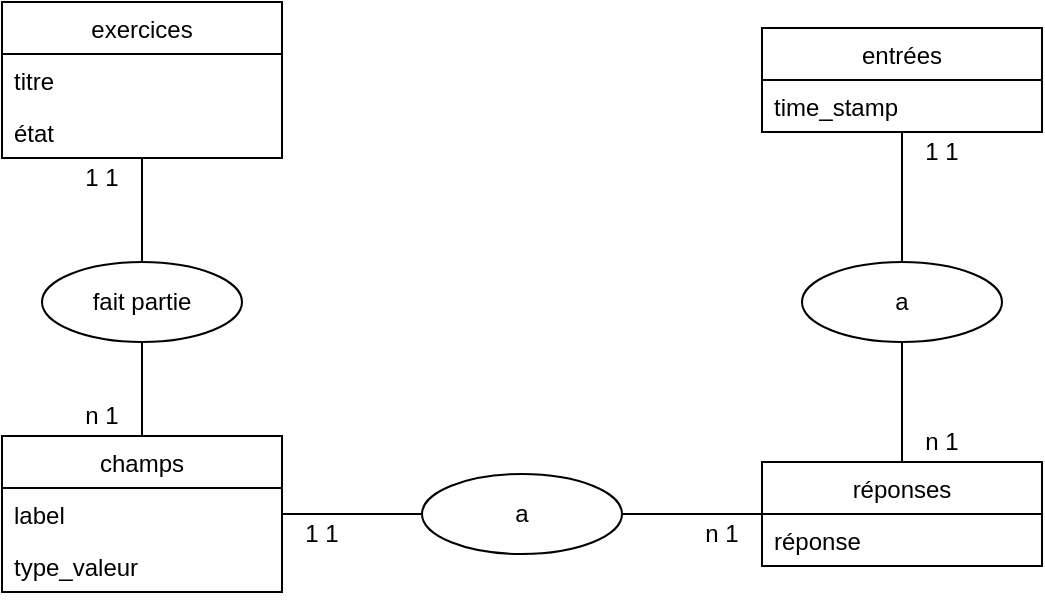 <mxfile version="14.9.6" type="device"><diagram id="N9qso4uKLBgIkKMVcw-V" name="Page-1"><mxGraphModel dx="1422" dy="822" grid="1" gridSize="10" guides="1" tooltips="1" connect="1" arrows="1" fold="1" page="1" pageScale="1" pageWidth="827" pageHeight="1169" math="0" shadow="0"><root><mxCell id="0"/><mxCell id="1" parent="0"/><mxCell id="x3w8BzH6_7HJ8lBTkK1J-1" value="exercices" style="swimlane;fontStyle=0;childLayout=stackLayout;horizontal=1;startSize=26;horizontalStack=0;resizeParent=1;resizeParentMax=0;resizeLast=0;collapsible=1;marginBottom=0;" parent="1" vertex="1"><mxGeometry x="110" y="150" width="140" height="78" as="geometry"/></mxCell><mxCell id="x3w8BzH6_7HJ8lBTkK1J-2" value="titre" style="text;strokeColor=none;fillColor=none;align=left;verticalAlign=top;spacingLeft=4;spacingRight=4;overflow=hidden;rotatable=0;points=[[0,0.5],[1,0.5]];portConstraint=eastwest;" parent="x3w8BzH6_7HJ8lBTkK1J-1" vertex="1"><mxGeometry y="26" width="140" height="26" as="geometry"/></mxCell><mxCell id="x3w8BzH6_7HJ8lBTkK1J-3" value="état" style="text;strokeColor=none;fillColor=none;align=left;verticalAlign=top;spacingLeft=4;spacingRight=4;overflow=hidden;rotatable=0;points=[[0,0.5],[1,0.5]];portConstraint=eastwest;" parent="x3w8BzH6_7HJ8lBTkK1J-1" vertex="1"><mxGeometry y="52" width="140" height="26" as="geometry"/></mxCell><mxCell id="x3w8BzH6_7HJ8lBTkK1J-5" value="réponses" style="swimlane;fontStyle=0;childLayout=stackLayout;horizontal=1;startSize=26;horizontalStack=0;resizeParent=1;resizeParentMax=0;resizeLast=0;collapsible=1;marginBottom=0;" parent="1" vertex="1"><mxGeometry x="490" y="380" width="140" height="52" as="geometry"/></mxCell><mxCell id="x3w8BzH6_7HJ8lBTkK1J-6" value="réponse" style="text;strokeColor=none;fillColor=none;align=left;verticalAlign=top;spacingLeft=4;spacingRight=4;overflow=hidden;rotatable=0;points=[[0,0.5],[1,0.5]];portConstraint=eastwest;" parent="x3w8BzH6_7HJ8lBTkK1J-5" vertex="1"><mxGeometry y="26" width="140" height="26" as="geometry"/></mxCell><mxCell id="x3w8BzH6_7HJ8lBTkK1J-9" value="entrées" style="swimlane;fontStyle=0;childLayout=stackLayout;horizontal=1;startSize=26;horizontalStack=0;resizeParent=1;resizeParentMax=0;resizeLast=0;collapsible=1;marginBottom=0;" parent="1" vertex="1"><mxGeometry x="490" y="163" width="140" height="52" as="geometry"/></mxCell><mxCell id="x3w8BzH6_7HJ8lBTkK1J-10" value="time_stamp" style="text;strokeColor=none;fillColor=none;align=left;verticalAlign=top;spacingLeft=4;spacingRight=4;overflow=hidden;rotatable=0;points=[[0,0.5],[1,0.5]];portConstraint=eastwest;" parent="x3w8BzH6_7HJ8lBTkK1J-9" vertex="1"><mxGeometry y="26" width="140" height="26" as="geometry"/></mxCell><mxCell id="x3w8BzH6_7HJ8lBTkK1J-13" value="champs" style="swimlane;fontStyle=0;childLayout=stackLayout;horizontal=1;startSize=26;horizontalStack=0;resizeParent=1;resizeParentMax=0;resizeLast=0;collapsible=1;marginBottom=0;" parent="1" vertex="1"><mxGeometry x="110" y="367" width="140" height="78" as="geometry"/></mxCell><mxCell id="x3w8BzH6_7HJ8lBTkK1J-14" value="label" style="text;strokeColor=none;fillColor=none;align=left;verticalAlign=top;spacingLeft=4;spacingRight=4;overflow=hidden;rotatable=0;points=[[0,0.5],[1,0.5]];portConstraint=eastwest;" parent="x3w8BzH6_7HJ8lBTkK1J-13" vertex="1"><mxGeometry y="26" width="140" height="26" as="geometry"/></mxCell><mxCell id="x3w8BzH6_7HJ8lBTkK1J-15" value="type_valeur" style="text;strokeColor=none;fillColor=none;align=left;verticalAlign=top;spacingLeft=4;spacingRight=4;overflow=hidden;rotatable=0;points=[[0,0.5],[1,0.5]];portConstraint=eastwest;" parent="x3w8BzH6_7HJ8lBTkK1J-13" vertex="1"><mxGeometry y="52" width="140" height="26" as="geometry"/></mxCell><mxCell id="x3w8BzH6_7HJ8lBTkK1J-18" value="fait partie" style="ellipse;whiteSpace=wrap;html=1;" parent="1" vertex="1"><mxGeometry x="130" y="280" width="100" height="40" as="geometry"/></mxCell><mxCell id="x3w8BzH6_7HJ8lBTkK1J-19" value="a" style="ellipse;whiteSpace=wrap;html=1;" parent="1" vertex="1"><mxGeometry x="510" y="280" width="100" height="40" as="geometry"/></mxCell><mxCell id="x3w8BzH6_7HJ8lBTkK1J-20" value="a" style="ellipse;whiteSpace=wrap;html=1;" parent="1" vertex="1"><mxGeometry x="320" y="386" width="100" height="40" as="geometry"/></mxCell><mxCell id="x3w8BzH6_7HJ8lBTkK1J-23" value="" style="endArrow=none;html=1;" parent="1" source="x3w8BzH6_7HJ8lBTkK1J-9" target="x3w8BzH6_7HJ8lBTkK1J-19" edge="1"><mxGeometry width="50" height="50" relative="1" as="geometry"><mxPoint x="310" y="209" as="sourcePoint"/><mxPoint x="550" y="260" as="targetPoint"/></mxGeometry></mxCell><mxCell id="x3w8BzH6_7HJ8lBTkK1J-24" value="" style="endArrow=none;html=1;" parent="1" source="x3w8BzH6_7HJ8lBTkK1J-5" target="x3w8BzH6_7HJ8lBTkK1J-19" edge="1"><mxGeometry width="50" height="50" relative="1" as="geometry"><mxPoint x="320" y="219" as="sourcePoint"/><mxPoint x="370" y="219" as="targetPoint"/></mxGeometry></mxCell><mxCell id="x3w8BzH6_7HJ8lBTkK1J-25" value="" style="endArrow=none;html=1;fontStyle=1" parent="1" source="x3w8BzH6_7HJ8lBTkK1J-18" target="x3w8BzH6_7HJ8lBTkK1J-13" edge="1"><mxGeometry width="50" height="50" relative="1" as="geometry"><mxPoint x="330" y="229" as="sourcePoint"/><mxPoint x="380" y="229" as="targetPoint"/></mxGeometry></mxCell><mxCell id="x3w8BzH6_7HJ8lBTkK1J-26" value="" style="endArrow=none;html=1;" parent="1" source="x3w8BzH6_7HJ8lBTkK1J-1" target="x3w8BzH6_7HJ8lBTkK1J-18" edge="1"><mxGeometry width="50" height="50" relative="1" as="geometry"><mxPoint x="340" y="239" as="sourcePoint"/><mxPoint x="390" y="239" as="targetPoint"/></mxGeometry></mxCell><mxCell id="x3w8BzH6_7HJ8lBTkK1J-27" value="" style="endArrow=none;html=1;" parent="1" source="x3w8BzH6_7HJ8lBTkK1J-13" target="x3w8BzH6_7HJ8lBTkK1J-20" edge="1"><mxGeometry width="50" height="50" relative="1" as="geometry"><mxPoint x="350" y="249" as="sourcePoint"/><mxPoint x="400" y="249" as="targetPoint"/></mxGeometry></mxCell><mxCell id="x3w8BzH6_7HJ8lBTkK1J-28" value="" style="endArrow=none;html=1;" parent="1" source="x3w8BzH6_7HJ8lBTkK1J-5" target="x3w8BzH6_7HJ8lBTkK1J-20" edge="1"><mxGeometry width="50" height="50" relative="1" as="geometry"><mxPoint x="360" y="259" as="sourcePoint"/><mxPoint x="410" y="259" as="targetPoint"/></mxGeometry></mxCell><mxCell id="x3w8BzH6_7HJ8lBTkK1J-30" value="1 1" style="text;html=1;strokeColor=none;fillColor=none;align=center;verticalAlign=middle;whiteSpace=wrap;rounded=0;" parent="1" vertex="1"><mxGeometry x="560" y="215" width="40" height="20" as="geometry"/></mxCell><mxCell id="x3w8BzH6_7HJ8lBTkK1J-32" value="n 1" style="text;html=1;strokeColor=none;fillColor=none;align=center;verticalAlign=middle;whiteSpace=wrap;rounded=0;" parent="1" vertex="1"><mxGeometry x="560" y="360" width="40" height="20" as="geometry"/></mxCell><mxCell id="x3w8BzH6_7HJ8lBTkK1J-33" value="n 1" style="text;html=1;strokeColor=none;fillColor=none;align=center;verticalAlign=middle;whiteSpace=wrap;rounded=0;" parent="1" vertex="1"><mxGeometry x="450" y="406" width="40" height="20" as="geometry"/></mxCell><mxCell id="x3w8BzH6_7HJ8lBTkK1J-34" value="1 1" style="text;html=1;strokeColor=none;fillColor=none;align=center;verticalAlign=middle;whiteSpace=wrap;rounded=0;" parent="1" vertex="1"><mxGeometry x="250" y="406" width="40" height="20" as="geometry"/></mxCell><mxCell id="x3w8BzH6_7HJ8lBTkK1J-35" value="n 1" style="text;html=1;strokeColor=none;fillColor=none;align=center;verticalAlign=middle;whiteSpace=wrap;rounded=0;" parent="1" vertex="1"><mxGeometry x="140" y="347" width="40" height="20" as="geometry"/></mxCell><mxCell id="x3w8BzH6_7HJ8lBTkK1J-36" value="1 1" style="text;html=1;strokeColor=none;fillColor=none;align=center;verticalAlign=middle;whiteSpace=wrap;rounded=0;" parent="1" vertex="1"><mxGeometry x="140" y="228" width="40" height="20" as="geometry"/></mxCell></root></mxGraphModel></diagram></mxfile>